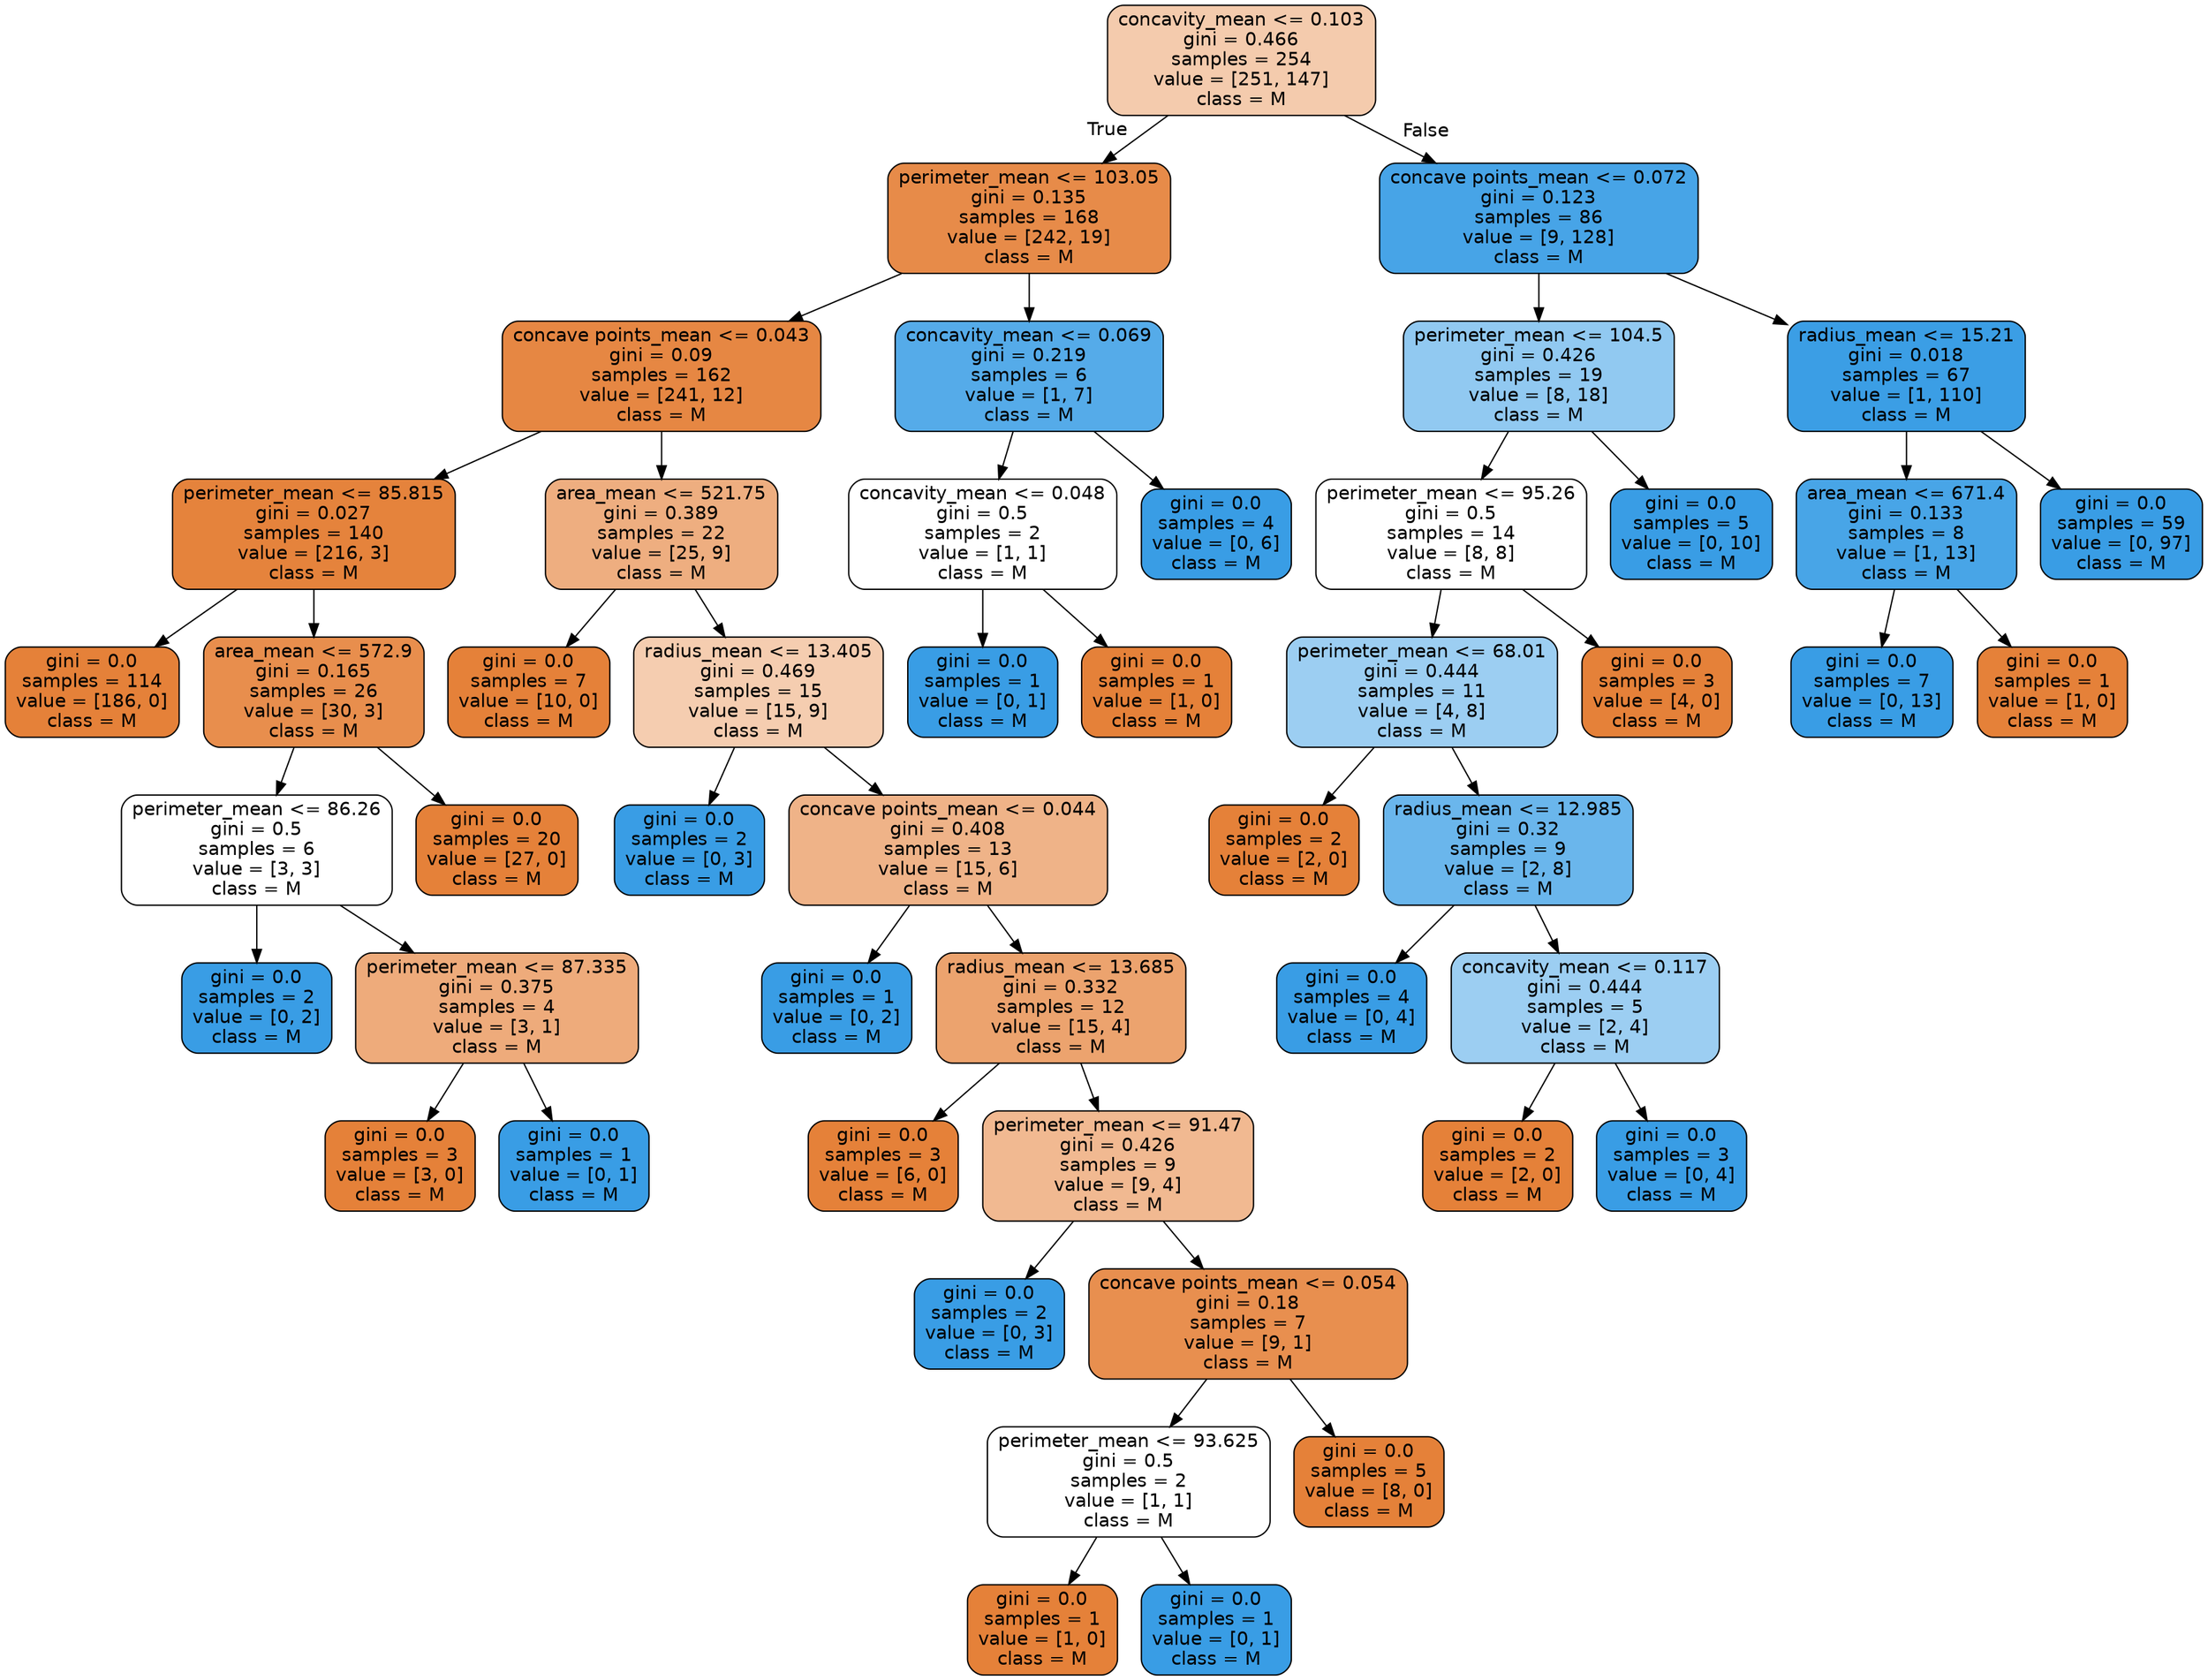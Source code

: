 digraph Tree {
node [shape=box, style="filled, rounded", color="black", fontname=helvetica] ;
edge [fontname=helvetica] ;
0 [label="concavity_mean <= 0.103\ngini = 0.466\nsamples = 254\nvalue = [251, 147]\nclass = M", fillcolor="#f4cbad"] ;
1 [label="perimeter_mean <= 103.05\ngini = 0.135\nsamples = 168\nvalue = [242, 19]\nclass = M", fillcolor="#e78b49"] ;
0 -> 1 [labeldistance=2.5, labelangle=45, headlabel="True"] ;
2 [label="concave points_mean <= 0.043\ngini = 0.09\nsamples = 162\nvalue = [241, 12]\nclass = M", fillcolor="#e68743"] ;
1 -> 2 ;
3 [label="perimeter_mean <= 85.815\ngini = 0.027\nsamples = 140\nvalue = [216, 3]\nclass = M", fillcolor="#e5833c"] ;
2 -> 3 ;
4 [label="gini = 0.0\nsamples = 114\nvalue = [186, 0]\nclass = M", fillcolor="#e58139"] ;
3 -> 4 ;
5 [label="area_mean <= 572.9\ngini = 0.165\nsamples = 26\nvalue = [30, 3]\nclass = M", fillcolor="#e88e4d"] ;
3 -> 5 ;
6 [label="perimeter_mean <= 86.26\ngini = 0.5\nsamples = 6\nvalue = [3, 3]\nclass = M", fillcolor="#ffffff"] ;
5 -> 6 ;
7 [label="gini = 0.0\nsamples = 2\nvalue = [0, 2]\nclass = M", fillcolor="#399de5"] ;
6 -> 7 ;
8 [label="perimeter_mean <= 87.335\ngini = 0.375\nsamples = 4\nvalue = [3, 1]\nclass = M", fillcolor="#eeab7b"] ;
6 -> 8 ;
9 [label="gini = 0.0\nsamples = 3\nvalue = [3, 0]\nclass = M", fillcolor="#e58139"] ;
8 -> 9 ;
10 [label="gini = 0.0\nsamples = 1\nvalue = [0, 1]\nclass = M", fillcolor="#399de5"] ;
8 -> 10 ;
11 [label="gini = 0.0\nsamples = 20\nvalue = [27, 0]\nclass = M", fillcolor="#e58139"] ;
5 -> 11 ;
12 [label="area_mean <= 521.75\ngini = 0.389\nsamples = 22\nvalue = [25, 9]\nclass = M", fillcolor="#eeae80"] ;
2 -> 12 ;
13 [label="gini = 0.0\nsamples = 7\nvalue = [10, 0]\nclass = M", fillcolor="#e58139"] ;
12 -> 13 ;
14 [label="radius_mean <= 13.405\ngini = 0.469\nsamples = 15\nvalue = [15, 9]\nclass = M", fillcolor="#f5cdb0"] ;
12 -> 14 ;
15 [label="gini = 0.0\nsamples = 2\nvalue = [0, 3]\nclass = M", fillcolor="#399de5"] ;
14 -> 15 ;
16 [label="concave points_mean <= 0.044\ngini = 0.408\nsamples = 13\nvalue = [15, 6]\nclass = M", fillcolor="#efb388"] ;
14 -> 16 ;
17 [label="gini = 0.0\nsamples = 1\nvalue = [0, 2]\nclass = M", fillcolor="#399de5"] ;
16 -> 17 ;
18 [label="radius_mean <= 13.685\ngini = 0.332\nsamples = 12\nvalue = [15, 4]\nclass = M", fillcolor="#eca36e"] ;
16 -> 18 ;
19 [label="gini = 0.0\nsamples = 3\nvalue = [6, 0]\nclass = M", fillcolor="#e58139"] ;
18 -> 19 ;
20 [label="perimeter_mean <= 91.47\ngini = 0.426\nsamples = 9\nvalue = [9, 4]\nclass = M", fillcolor="#f1b991"] ;
18 -> 20 ;
21 [label="gini = 0.0\nsamples = 2\nvalue = [0, 3]\nclass = M", fillcolor="#399de5"] ;
20 -> 21 ;
22 [label="concave points_mean <= 0.054\ngini = 0.18\nsamples = 7\nvalue = [9, 1]\nclass = M", fillcolor="#e88f4f"] ;
20 -> 22 ;
23 [label="perimeter_mean <= 93.625\ngini = 0.5\nsamples = 2\nvalue = [1, 1]\nclass = M", fillcolor="#ffffff"] ;
22 -> 23 ;
24 [label="gini = 0.0\nsamples = 1\nvalue = [1, 0]\nclass = M", fillcolor="#e58139"] ;
23 -> 24 ;
25 [label="gini = 0.0\nsamples = 1\nvalue = [0, 1]\nclass = M", fillcolor="#399de5"] ;
23 -> 25 ;
26 [label="gini = 0.0\nsamples = 5\nvalue = [8, 0]\nclass = M", fillcolor="#e58139"] ;
22 -> 26 ;
27 [label="concavity_mean <= 0.069\ngini = 0.219\nsamples = 6\nvalue = [1, 7]\nclass = M", fillcolor="#55abe9"] ;
1 -> 27 ;
28 [label="concavity_mean <= 0.048\ngini = 0.5\nsamples = 2\nvalue = [1, 1]\nclass = M", fillcolor="#ffffff"] ;
27 -> 28 ;
29 [label="gini = 0.0\nsamples = 1\nvalue = [0, 1]\nclass = M", fillcolor="#399de5"] ;
28 -> 29 ;
30 [label="gini = 0.0\nsamples = 1\nvalue = [1, 0]\nclass = M", fillcolor="#e58139"] ;
28 -> 30 ;
31 [label="gini = 0.0\nsamples = 4\nvalue = [0, 6]\nclass = M", fillcolor="#399de5"] ;
27 -> 31 ;
32 [label="concave points_mean <= 0.072\ngini = 0.123\nsamples = 86\nvalue = [9, 128]\nclass = M", fillcolor="#47a4e7"] ;
0 -> 32 [labeldistance=2.5, labelangle=-45, headlabel="False"] ;
33 [label="perimeter_mean <= 104.5\ngini = 0.426\nsamples = 19\nvalue = [8, 18]\nclass = M", fillcolor="#91c9f1"] ;
32 -> 33 ;
34 [label="perimeter_mean <= 95.26\ngini = 0.5\nsamples = 14\nvalue = [8, 8]\nclass = M", fillcolor="#ffffff"] ;
33 -> 34 ;
35 [label="perimeter_mean <= 68.01\ngini = 0.444\nsamples = 11\nvalue = [4, 8]\nclass = M", fillcolor="#9ccef2"] ;
34 -> 35 ;
36 [label="gini = 0.0\nsamples = 2\nvalue = [2, 0]\nclass = M", fillcolor="#e58139"] ;
35 -> 36 ;
37 [label="radius_mean <= 12.985\ngini = 0.32\nsamples = 9\nvalue = [2, 8]\nclass = M", fillcolor="#6ab6ec"] ;
35 -> 37 ;
38 [label="gini = 0.0\nsamples = 4\nvalue = [0, 4]\nclass = M", fillcolor="#399de5"] ;
37 -> 38 ;
39 [label="concavity_mean <= 0.117\ngini = 0.444\nsamples = 5\nvalue = [2, 4]\nclass = M", fillcolor="#9ccef2"] ;
37 -> 39 ;
40 [label="gini = 0.0\nsamples = 2\nvalue = [2, 0]\nclass = M", fillcolor="#e58139"] ;
39 -> 40 ;
41 [label="gini = 0.0\nsamples = 3\nvalue = [0, 4]\nclass = M", fillcolor="#399de5"] ;
39 -> 41 ;
42 [label="gini = 0.0\nsamples = 3\nvalue = [4, 0]\nclass = M", fillcolor="#e58139"] ;
34 -> 42 ;
43 [label="gini = 0.0\nsamples = 5\nvalue = [0, 10]\nclass = M", fillcolor="#399de5"] ;
33 -> 43 ;
44 [label="radius_mean <= 15.21\ngini = 0.018\nsamples = 67\nvalue = [1, 110]\nclass = M", fillcolor="#3b9ee5"] ;
32 -> 44 ;
45 [label="area_mean <= 671.4\ngini = 0.133\nsamples = 8\nvalue = [1, 13]\nclass = M", fillcolor="#48a5e7"] ;
44 -> 45 ;
46 [label="gini = 0.0\nsamples = 7\nvalue = [0, 13]\nclass = M", fillcolor="#399de5"] ;
45 -> 46 ;
47 [label="gini = 0.0\nsamples = 1\nvalue = [1, 0]\nclass = M", fillcolor="#e58139"] ;
45 -> 47 ;
48 [label="gini = 0.0\nsamples = 59\nvalue = [0, 97]\nclass = M", fillcolor="#399de5"] ;
44 -> 48 ;
}
